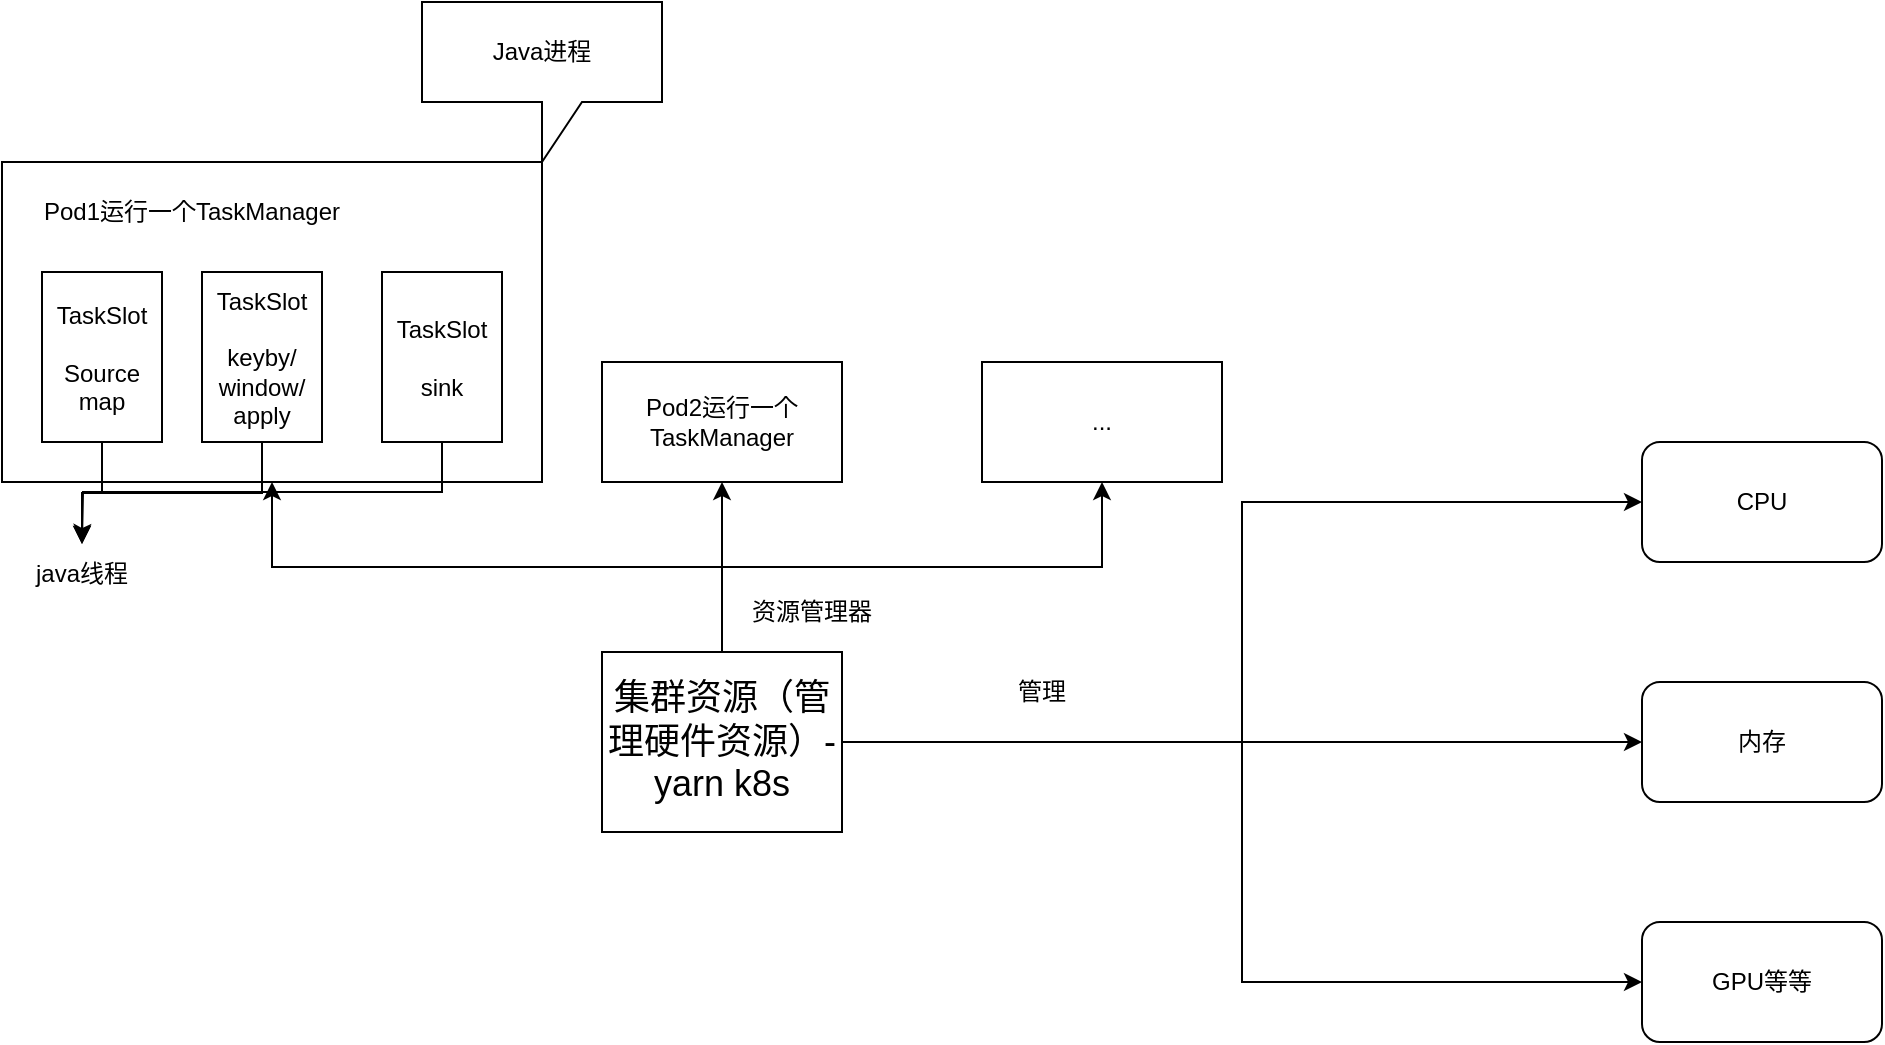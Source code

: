 <mxfile version="24.7.7">
  <diagram name="第 1 页" id="iIECJWi-0OoufL-8ScMg">
    <mxGraphModel dx="2036" dy="3190" grid="1" gridSize="10" guides="1" tooltips="1" connect="1" arrows="1" fold="1" page="1" pageScale="1" pageWidth="3300" pageHeight="2339" math="0" shadow="0">
      <root>
        <mxCell id="0" />
        <mxCell id="1" parent="0" />
        <mxCell id="RD94ebbCXBeV2DK-xxkx-25" style="edgeStyle=orthogonalEdgeStyle;rounded=0;orthogonalLoop=1;jettySize=auto;html=1;exitX=1;exitY=0.5;exitDx=0;exitDy=0;entryX=0;entryY=0.5;entryDx=0;entryDy=0;" edge="1" parent="1" source="RD94ebbCXBeV2DK-xxkx-31" target="RD94ebbCXBeV2DK-xxkx-32">
          <mxGeometry relative="1" as="geometry" />
        </mxCell>
        <mxCell id="RD94ebbCXBeV2DK-xxkx-26" style="edgeStyle=orthogonalEdgeStyle;rounded=0;orthogonalLoop=1;jettySize=auto;html=1;exitX=1;exitY=0.5;exitDx=0;exitDy=0;entryX=0;entryY=0.5;entryDx=0;entryDy=0;" edge="1" parent="1" source="RD94ebbCXBeV2DK-xxkx-31" target="RD94ebbCXBeV2DK-xxkx-33">
          <mxGeometry relative="1" as="geometry" />
        </mxCell>
        <mxCell id="RD94ebbCXBeV2DK-xxkx-27" style="edgeStyle=orthogonalEdgeStyle;rounded=0;orthogonalLoop=1;jettySize=auto;html=1;exitX=1;exitY=0.5;exitDx=0;exitDy=0;entryX=0;entryY=0.5;entryDx=0;entryDy=0;" edge="1" parent="1" source="RD94ebbCXBeV2DK-xxkx-31" target="RD94ebbCXBeV2DK-xxkx-34">
          <mxGeometry relative="1" as="geometry" />
        </mxCell>
        <mxCell id="RD94ebbCXBeV2DK-xxkx-28" style="edgeStyle=orthogonalEdgeStyle;rounded=0;orthogonalLoop=1;jettySize=auto;html=1;exitX=0.5;exitY=0;exitDx=0;exitDy=0;entryX=0.5;entryY=1;entryDx=0;entryDy=0;" edge="1" parent="1" source="RD94ebbCXBeV2DK-xxkx-31" target="RD94ebbCXBeV2DK-xxkx-37">
          <mxGeometry relative="1" as="geometry" />
        </mxCell>
        <mxCell id="RD94ebbCXBeV2DK-xxkx-29" style="edgeStyle=orthogonalEdgeStyle;rounded=0;orthogonalLoop=1;jettySize=auto;html=1;exitX=0.5;exitY=0;exitDx=0;exitDy=0;entryX=0.5;entryY=1;entryDx=0;entryDy=0;" edge="1" parent="1" source="RD94ebbCXBeV2DK-xxkx-31" target="RD94ebbCXBeV2DK-xxkx-38">
          <mxGeometry relative="1" as="geometry" />
        </mxCell>
        <mxCell id="RD94ebbCXBeV2DK-xxkx-30" style="edgeStyle=orthogonalEdgeStyle;rounded=0;orthogonalLoop=1;jettySize=auto;html=1;exitX=0.5;exitY=0;exitDx=0;exitDy=0;entryX=0.5;entryY=1;entryDx=0;entryDy=0;" edge="1" parent="1" source="RD94ebbCXBeV2DK-xxkx-31" target="RD94ebbCXBeV2DK-xxkx-35">
          <mxGeometry relative="1" as="geometry" />
        </mxCell>
        <mxCell id="RD94ebbCXBeV2DK-xxkx-31" value="&lt;font style=&quot;font-size: 18px;&quot;&gt;集群资源（管理硬件资源）-yarn k8s&lt;/font&gt;" style="rounded=0;whiteSpace=wrap;html=1;" vertex="1" parent="1">
          <mxGeometry x="2060" y="-615" width="120" height="90" as="geometry" />
        </mxCell>
        <mxCell id="RD94ebbCXBeV2DK-xxkx-32" value="CPU" style="rounded=1;whiteSpace=wrap;html=1;" vertex="1" parent="1">
          <mxGeometry x="2580" y="-720" width="120" height="60" as="geometry" />
        </mxCell>
        <mxCell id="RD94ebbCXBeV2DK-xxkx-33" value="内存" style="rounded=1;whiteSpace=wrap;html=1;" vertex="1" parent="1">
          <mxGeometry x="2580" y="-600" width="120" height="60" as="geometry" />
        </mxCell>
        <mxCell id="RD94ebbCXBeV2DK-xxkx-34" value="GPU等等" style="rounded=1;whiteSpace=wrap;html=1;" vertex="1" parent="1">
          <mxGeometry x="2580" y="-480" width="120" height="60" as="geometry" />
        </mxCell>
        <mxCell id="RD94ebbCXBeV2DK-xxkx-35" value="&lt;div&gt;&lt;br&gt;&lt;/div&gt;" style="whiteSpace=wrap;html=1;rounded=0;" vertex="1" parent="1">
          <mxGeometry x="1760" y="-860" width="270" height="160" as="geometry" />
        </mxCell>
        <mxCell id="RD94ebbCXBeV2DK-xxkx-36" value="管理" style="text;html=1;align=center;verticalAlign=middle;whiteSpace=wrap;rounded=0;" vertex="1" parent="1">
          <mxGeometry x="2250" y="-610" width="60" height="30" as="geometry" />
        </mxCell>
        <mxCell id="RD94ebbCXBeV2DK-xxkx-37" value="Pod2运行一个TaskManager" style="whiteSpace=wrap;html=1;rounded=0;" vertex="1" parent="1">
          <mxGeometry x="2060" y="-760" width="120" height="60" as="geometry" />
        </mxCell>
        <mxCell id="RD94ebbCXBeV2DK-xxkx-38" value="..." style="whiteSpace=wrap;html=1;rounded=0;" vertex="1" parent="1">
          <mxGeometry x="2250" y="-760" width="120" height="60" as="geometry" />
        </mxCell>
        <mxCell id="RD94ebbCXBeV2DK-xxkx-39" value="Pod1运行一个TaskManager" style="text;html=1;align=center;verticalAlign=middle;whiteSpace=wrap;rounded=0;" vertex="1" parent="1">
          <mxGeometry x="1770" y="-850" width="170" height="30" as="geometry" />
        </mxCell>
        <mxCell id="RD94ebbCXBeV2DK-xxkx-40" style="edgeStyle=orthogonalEdgeStyle;rounded=0;orthogonalLoop=1;jettySize=auto;html=1;exitX=0.5;exitY=1;exitDx=0;exitDy=0;" edge="1" parent="1" source="RD94ebbCXBeV2DK-xxkx-41" target="RD94ebbCXBeV2DK-xxkx-47">
          <mxGeometry relative="1" as="geometry" />
        </mxCell>
        <mxCell id="RD94ebbCXBeV2DK-xxkx-41" value="TaskSlot&lt;div&gt;&lt;br&gt;&lt;div&gt;Source&lt;/div&gt;&lt;div&gt;map&lt;/div&gt;&lt;/div&gt;" style="rounded=0;whiteSpace=wrap;html=1;" vertex="1" parent="1">
          <mxGeometry x="1780" y="-805" width="60" height="85" as="geometry" />
        </mxCell>
        <mxCell id="RD94ebbCXBeV2DK-xxkx-42" style="edgeStyle=orthogonalEdgeStyle;rounded=0;orthogonalLoop=1;jettySize=auto;html=1;exitX=0.5;exitY=1;exitDx=0;exitDy=0;" edge="1" parent="1" source="RD94ebbCXBeV2DK-xxkx-43" target="RD94ebbCXBeV2DK-xxkx-47">
          <mxGeometry relative="1" as="geometry" />
        </mxCell>
        <mxCell id="RD94ebbCXBeV2DK-xxkx-43" value="TaskSlot&lt;div&gt;&lt;br&gt;&lt;/div&gt;&lt;div&gt;keyby/&lt;/div&gt;&lt;div&gt;window/&lt;/div&gt;&lt;div&gt;apply&lt;/div&gt;" style="rounded=0;whiteSpace=wrap;html=1;" vertex="1" parent="1">
          <mxGeometry x="1860" y="-805" width="60" height="85" as="geometry" />
        </mxCell>
        <mxCell id="RD94ebbCXBeV2DK-xxkx-44" style="edgeStyle=orthogonalEdgeStyle;rounded=0;orthogonalLoop=1;jettySize=auto;html=1;exitX=0.5;exitY=1;exitDx=0;exitDy=0;" edge="1" parent="1" source="RD94ebbCXBeV2DK-xxkx-45">
          <mxGeometry relative="1" as="geometry">
            <mxPoint x="1800" y="-670" as="targetPoint" />
          </mxGeometry>
        </mxCell>
        <mxCell id="RD94ebbCXBeV2DK-xxkx-45" value="TaskSlot&lt;div&gt;&lt;br&gt;&lt;/div&gt;&lt;div&gt;sink&lt;/div&gt;" style="rounded=0;whiteSpace=wrap;html=1;" vertex="1" parent="1">
          <mxGeometry x="1950" y="-805" width="60" height="85" as="geometry" />
        </mxCell>
        <mxCell id="RD94ebbCXBeV2DK-xxkx-46" value="Java进程" style="shape=callout;whiteSpace=wrap;html=1;perimeter=calloutPerimeter;" vertex="1" parent="1">
          <mxGeometry x="1970" y="-940" width="120" height="80" as="geometry" />
        </mxCell>
        <mxCell id="RD94ebbCXBeV2DK-xxkx-47" value="java线程" style="text;html=1;align=center;verticalAlign=middle;whiteSpace=wrap;rounded=0;" vertex="1" parent="1">
          <mxGeometry x="1770" y="-669" width="60" height="30" as="geometry" />
        </mxCell>
        <mxCell id="RD94ebbCXBeV2DK-xxkx-48" value="资源管理器" style="text;html=1;align=center;verticalAlign=middle;whiteSpace=wrap;rounded=0;" vertex="1" parent="1">
          <mxGeometry x="2130" y="-650" width="70" height="30" as="geometry" />
        </mxCell>
      </root>
    </mxGraphModel>
  </diagram>
</mxfile>
